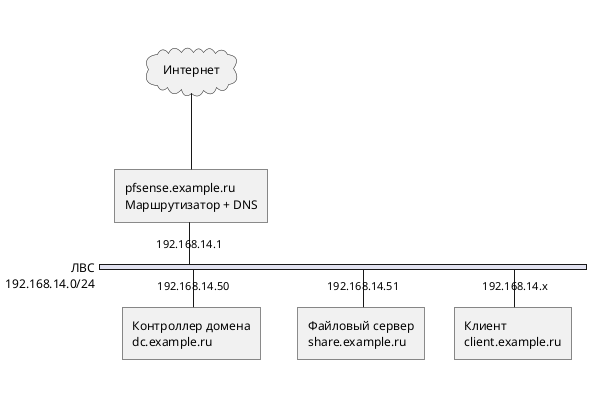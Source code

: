 @startuml network
nwdiag {
    internet [shape = cloud, description="Интернет"]
    internet -- pfsense
    network ЛВС {
        pfsense [address = "192.168.14.1", description="pfsense.example.ru\nМаршрутизатор + DNS"]
        address = "192.168.14.0/24"

        dc [address = "192.168.14.50", description="Контроллер домена\ndc.example.ru"]
        server [address = "192.168.14.51", description="Файловый сервер\nshare.example.ru"]
        client [address = "192.168.14.x", description="Клиент\nclient.example.ru"]
    }
}
@enduml
